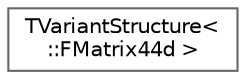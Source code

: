 digraph "Graphical Class Hierarchy"
{
 // INTERACTIVE_SVG=YES
 // LATEX_PDF_SIZE
  bgcolor="transparent";
  edge [fontname=Helvetica,fontsize=10,labelfontname=Helvetica,labelfontsize=10];
  node [fontname=Helvetica,fontsize=10,shape=box,height=0.2,width=0.4];
  rankdir="LR";
  Node0 [id="Node000000",label="TVariantStructure\<\l::FMatrix44d \>",height=0.2,width=0.4,color="grey40", fillcolor="white", style="filled",URL="$d0/d9f/structTVariantStructure_3_1_1FMatrix44d_01_4.html",tooltip=" "];
}
